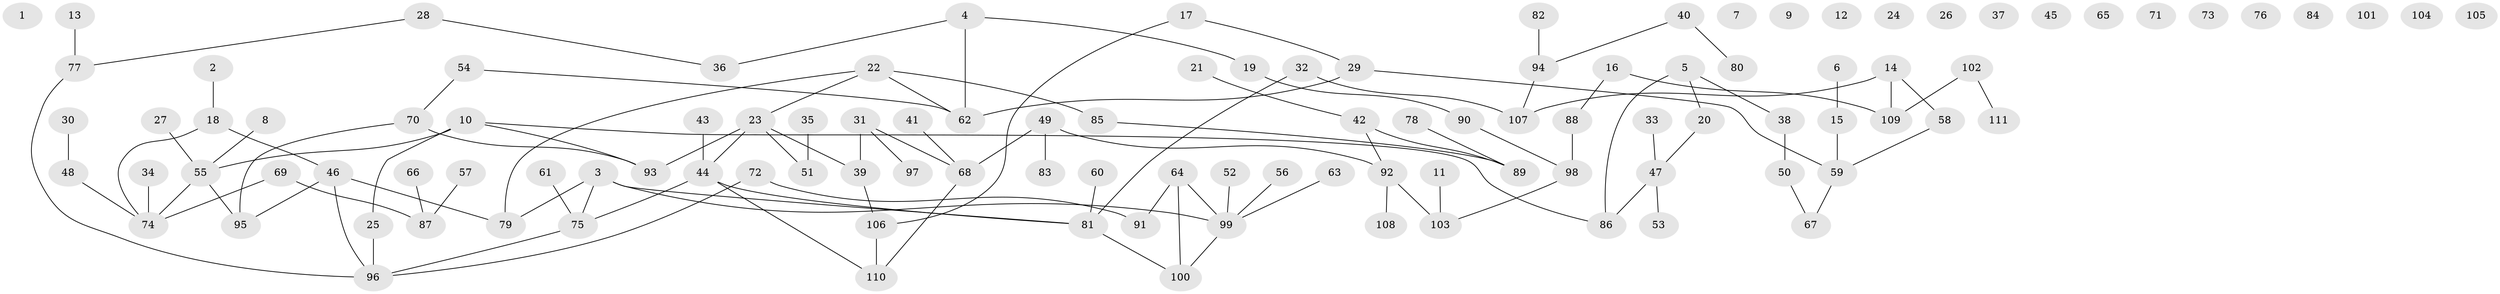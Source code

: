 // Generated by graph-tools (version 1.1) at 2025/40/03/09/25 04:40:28]
// undirected, 111 vertices, 115 edges
graph export_dot {
graph [start="1"]
  node [color=gray90,style=filled];
  1;
  2;
  3;
  4;
  5;
  6;
  7;
  8;
  9;
  10;
  11;
  12;
  13;
  14;
  15;
  16;
  17;
  18;
  19;
  20;
  21;
  22;
  23;
  24;
  25;
  26;
  27;
  28;
  29;
  30;
  31;
  32;
  33;
  34;
  35;
  36;
  37;
  38;
  39;
  40;
  41;
  42;
  43;
  44;
  45;
  46;
  47;
  48;
  49;
  50;
  51;
  52;
  53;
  54;
  55;
  56;
  57;
  58;
  59;
  60;
  61;
  62;
  63;
  64;
  65;
  66;
  67;
  68;
  69;
  70;
  71;
  72;
  73;
  74;
  75;
  76;
  77;
  78;
  79;
  80;
  81;
  82;
  83;
  84;
  85;
  86;
  87;
  88;
  89;
  90;
  91;
  92;
  93;
  94;
  95;
  96;
  97;
  98;
  99;
  100;
  101;
  102;
  103;
  104;
  105;
  106;
  107;
  108;
  109;
  110;
  111;
  2 -- 18;
  3 -- 75;
  3 -- 79;
  3 -- 81;
  3 -- 99;
  4 -- 19;
  4 -- 36;
  4 -- 62;
  5 -- 20;
  5 -- 38;
  5 -- 86;
  6 -- 15;
  8 -- 55;
  10 -- 25;
  10 -- 55;
  10 -- 86;
  10 -- 93;
  11 -- 103;
  13 -- 77;
  14 -- 58;
  14 -- 107;
  14 -- 109;
  15 -- 59;
  16 -- 88;
  16 -- 109;
  17 -- 29;
  17 -- 106;
  18 -- 46;
  18 -- 74;
  19 -- 90;
  20 -- 47;
  21 -- 42;
  22 -- 23;
  22 -- 62;
  22 -- 79;
  22 -- 85;
  23 -- 39;
  23 -- 44;
  23 -- 51;
  23 -- 93;
  25 -- 96;
  27 -- 55;
  28 -- 36;
  28 -- 77;
  29 -- 59;
  29 -- 62;
  30 -- 48;
  31 -- 39;
  31 -- 68;
  31 -- 97;
  32 -- 81;
  32 -- 107;
  33 -- 47;
  34 -- 74;
  35 -- 51;
  38 -- 50;
  39 -- 106;
  40 -- 80;
  40 -- 94;
  41 -- 68;
  42 -- 89;
  42 -- 92;
  43 -- 44;
  44 -- 75;
  44 -- 81;
  44 -- 110;
  46 -- 79;
  46 -- 95;
  46 -- 96;
  47 -- 53;
  47 -- 86;
  48 -- 74;
  49 -- 68;
  49 -- 83;
  49 -- 92;
  50 -- 67;
  52 -- 99;
  54 -- 62;
  54 -- 70;
  55 -- 74;
  55 -- 95;
  56 -- 99;
  57 -- 87;
  58 -- 59;
  59 -- 67;
  60 -- 81;
  61 -- 75;
  63 -- 99;
  64 -- 91;
  64 -- 99;
  64 -- 100;
  66 -- 87;
  68 -- 110;
  69 -- 74;
  69 -- 87;
  70 -- 93;
  70 -- 95;
  72 -- 91;
  72 -- 96;
  75 -- 96;
  77 -- 96;
  78 -- 89;
  81 -- 100;
  82 -- 94;
  85 -- 89;
  88 -- 98;
  90 -- 98;
  92 -- 103;
  92 -- 108;
  94 -- 107;
  98 -- 103;
  99 -- 100;
  102 -- 109;
  102 -- 111;
  106 -- 110;
}
